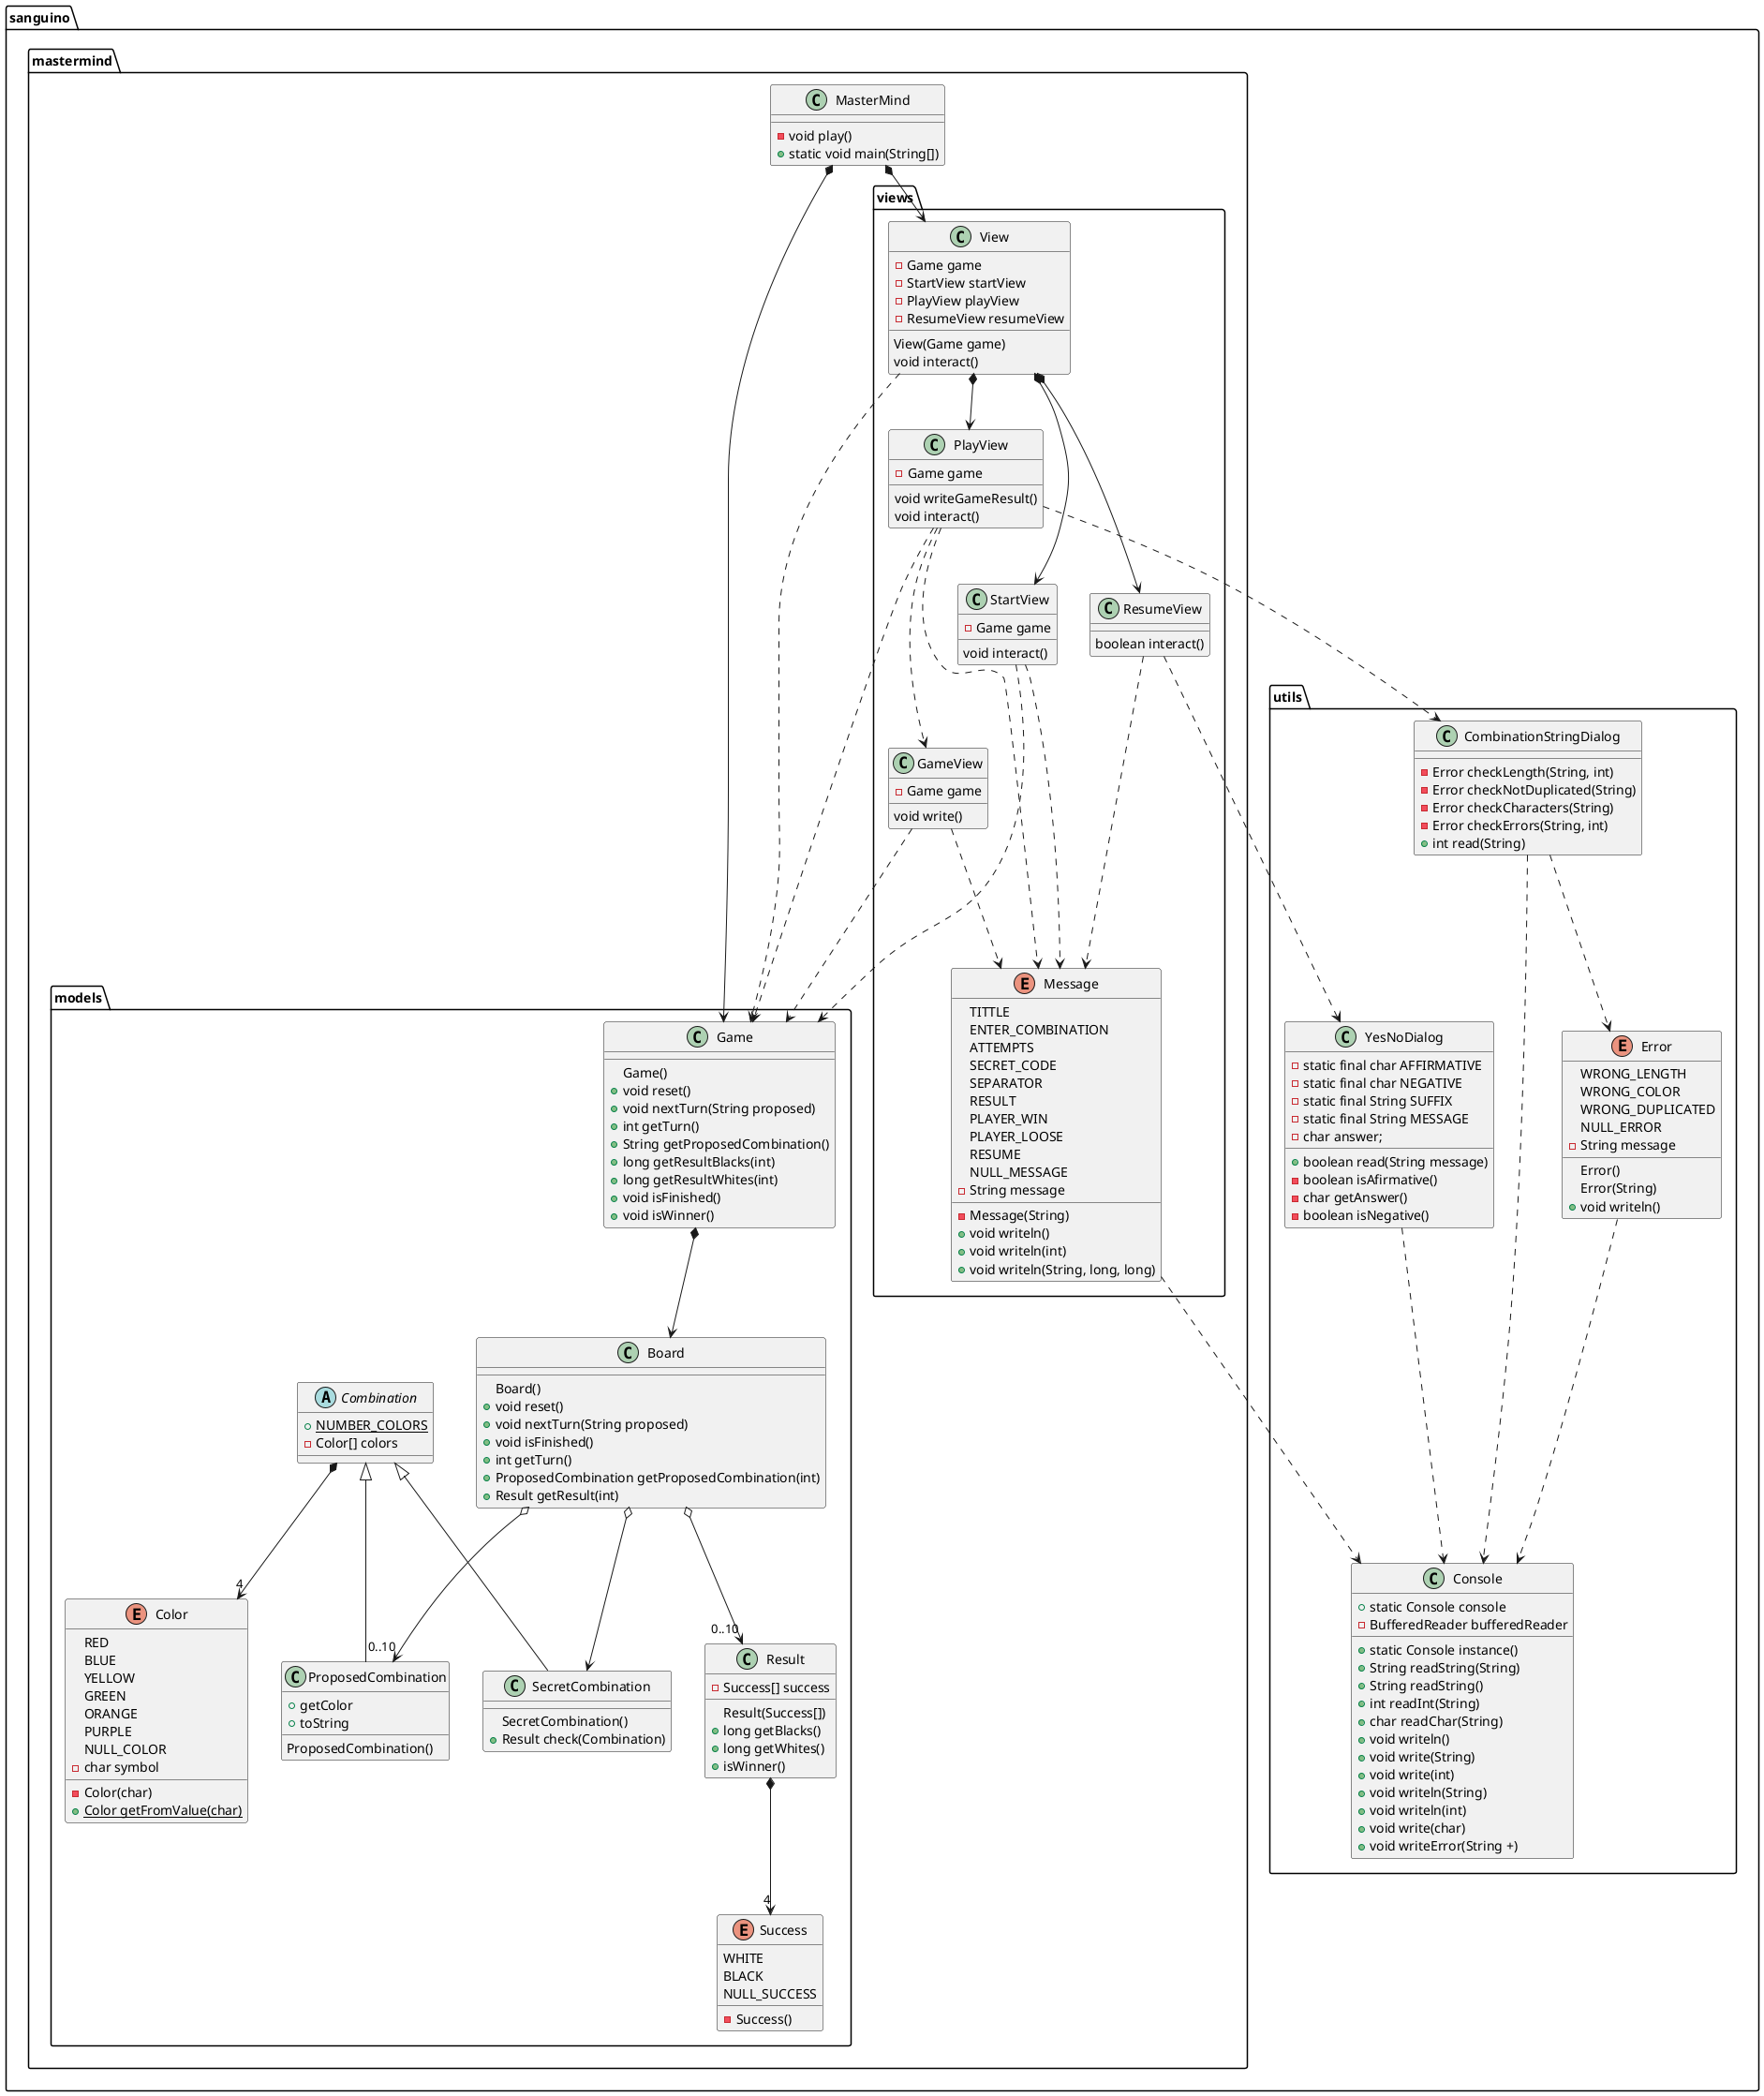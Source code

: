 @startuml mastermindClases
namespace sanguino.mastermind {

    class MasterMind{
	    - void play()
	    + static void main(String[])
    }
}

namespace sanguino.mastermind.models {
    class Game {
        Game()
        + void reset()
        + void nextTurn(String proposed)
        + int getTurn()
        + String getProposedCombination()
        + long getResultBlacks(int)
        + long getResultWhites(int)
        + void isFinished()
        + void isWinner()
    }

    class Board {
        Board()
        + void reset()
        + void nextTurn(String proposed)
        + void isFinished()
        + int getTurn()
        + ProposedCombination getProposedCombination(int)
        + Result getResult(int)
    }

    abstract class Combination {
        + {static} NUMBER_COLORS
        - Color[] colors
    }

    class ProposedCombination extends Combination {
        ProposedCombination()
        + getColor
        + toString
    }

    class SecretCombination extends Combination {
        SecretCombination()
        + Result check(Combination)
    }

    class Result {
        - Success[] success
        Result(Success[])
        + long getBlacks()
        + long getWhites()
        + isWinner()
    }

    enum Color {
        RED
        BLUE
        YELLOW
        GREEN
        ORANGE
        PURPLE
        NULL_COLOR
        - char symbol
        - Color(char)
        + {static} Color getFromValue(char)
    }

    enum Success {
        WHITE
        BLACK
        NULL_SUCCESS
        - Success()
    }

    Game *-down-> Board
    Board o-down-> "0..10" ProposedCombination
    Board o-down-> SecretCombination
    Board o-down-> "0..10" Result
    Combination *-down-> "4" Color
    Result *-down-> "4" Success
}

namespace sanguino.mastermind.views {

    class GameView {
        - Game game
        void write()
    }

    class PlayView {
        - Game game
        void writeGameResult()
        void interact()
    }

    class ResumeView {
        boolean interact()
    }

    class StartView {
        - Game game
        void interact()
    }

    class View {
        - Game game
        - StartView startView
        - PlayView playView
        - ResumeView resumeView
        View(Game game)
        void interact()
    }

    enum Message {
        TITTLE
        ENTER_COMBINATION
        ATTEMPTS
        SECRET_CODE
        SEPARATOR
        RESULT
        PLAYER_WIN
        PLAYER_LOOSE
        RESUME
        NULL_MESSAGE
        - String message
        - Message(String)
        + void writeln()
        + void writeln(int)
        + void writeln(String, long, long)
    }

    View *-down-> StartView
    View *-down-> PlayView
    View *-down-> ResumeView

    PlayView .-down-> GameView
    GameView .-down-> Message
    PlayView .-down-> Message
    ResumeView .-down-> Message
    StartView .-down-> Message
    
}

namespace sanguino.utils {

    class Console {
        + static Console console
        + static Console instance()
        - BufferedReader bufferedReader
        + String readString(String)
        + String readString()
        + int readInt(String)
        + char readChar(String)
        + void writeln()
        + void write(String)
        + void write(int)
        + void writeln(String)
        + void writeln(int)
        + void write(char)
        + void writeError(String +)
    }

    class CombinationStringDialog { 
        - Error checkLength(String, int)
        - Error checkNotDuplicated(String)
        - Error checkCharacters(String)
        - Error checkErrors(String, int)
        + int read(String)
    }

    class YesNoDialog {
        - static final char AFFIRMATIVE
        - static final char NEGATIVE
        - static final String SUFFIX
        - static final String MESSAGE
        - char answer;
        + boolean read(String message)
        - boolean isAfirmative()
        - char getAnswer()
        - boolean isNegative()
    }

    enum Error {
        WRONG_LENGTH
        WRONG_COLOR
        WRONG_DUPLICATED
        NULL_ERROR
        - String message
        Error()
        Error(String)
        + void writeln()
    }

    YesNoDialog .-down-> Console
    CombinationStringDialog .-down-> Console
    CombinationStringDialog .-down-> Error
    Error .-down-> Console
}

sanguino.mastermind.MasterMind *-down-> sanguino.mastermind.models.Game
sanguino.mastermind.MasterMind *-down-> sanguino.mastermind.views.View

sanguino.mastermind.views.View .-down-> sanguino.mastermind.models.Game
sanguino.mastermind.views.StartView .-down-> sanguino.mastermind.models.Game
sanguino.mastermind.views.GameView .-down-> sanguino.mastermind.models.Game
sanguino.mastermind.views.PlayView .-down-> sanguino.mastermind.models.Game
sanguino.mastermind.views.PlayView .-down-> sanguino.utils.CombinationStringDialog
sanguino.mastermind.views.ResumeView .-down->  sanguino.utils.YesNoDialog
sanguino.mastermind.views.Message .-down-> sanguino.utils.Console

@enduml